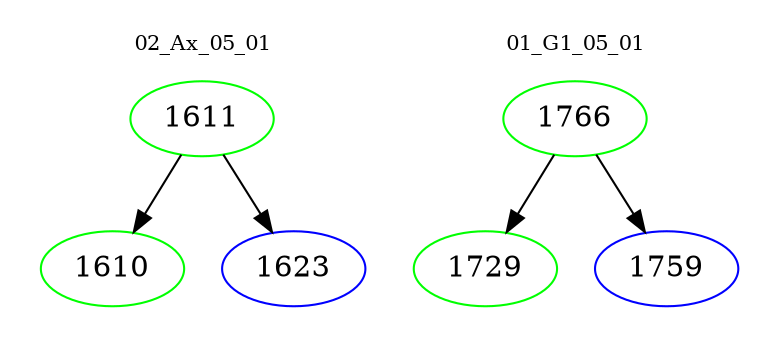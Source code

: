 digraph{
subgraph cluster_0 {
color = white
label = "02_Ax_05_01";
fontsize=10;
T0_1611 [label="1611", color="green"]
T0_1611 -> T0_1610 [color="black"]
T0_1610 [label="1610", color="green"]
T0_1611 -> T0_1623 [color="black"]
T0_1623 [label="1623", color="blue"]
}
subgraph cluster_1 {
color = white
label = "01_G1_05_01";
fontsize=10;
T1_1766 [label="1766", color="green"]
T1_1766 -> T1_1729 [color="black"]
T1_1729 [label="1729", color="green"]
T1_1766 -> T1_1759 [color="black"]
T1_1759 [label="1759", color="blue"]
}
}
